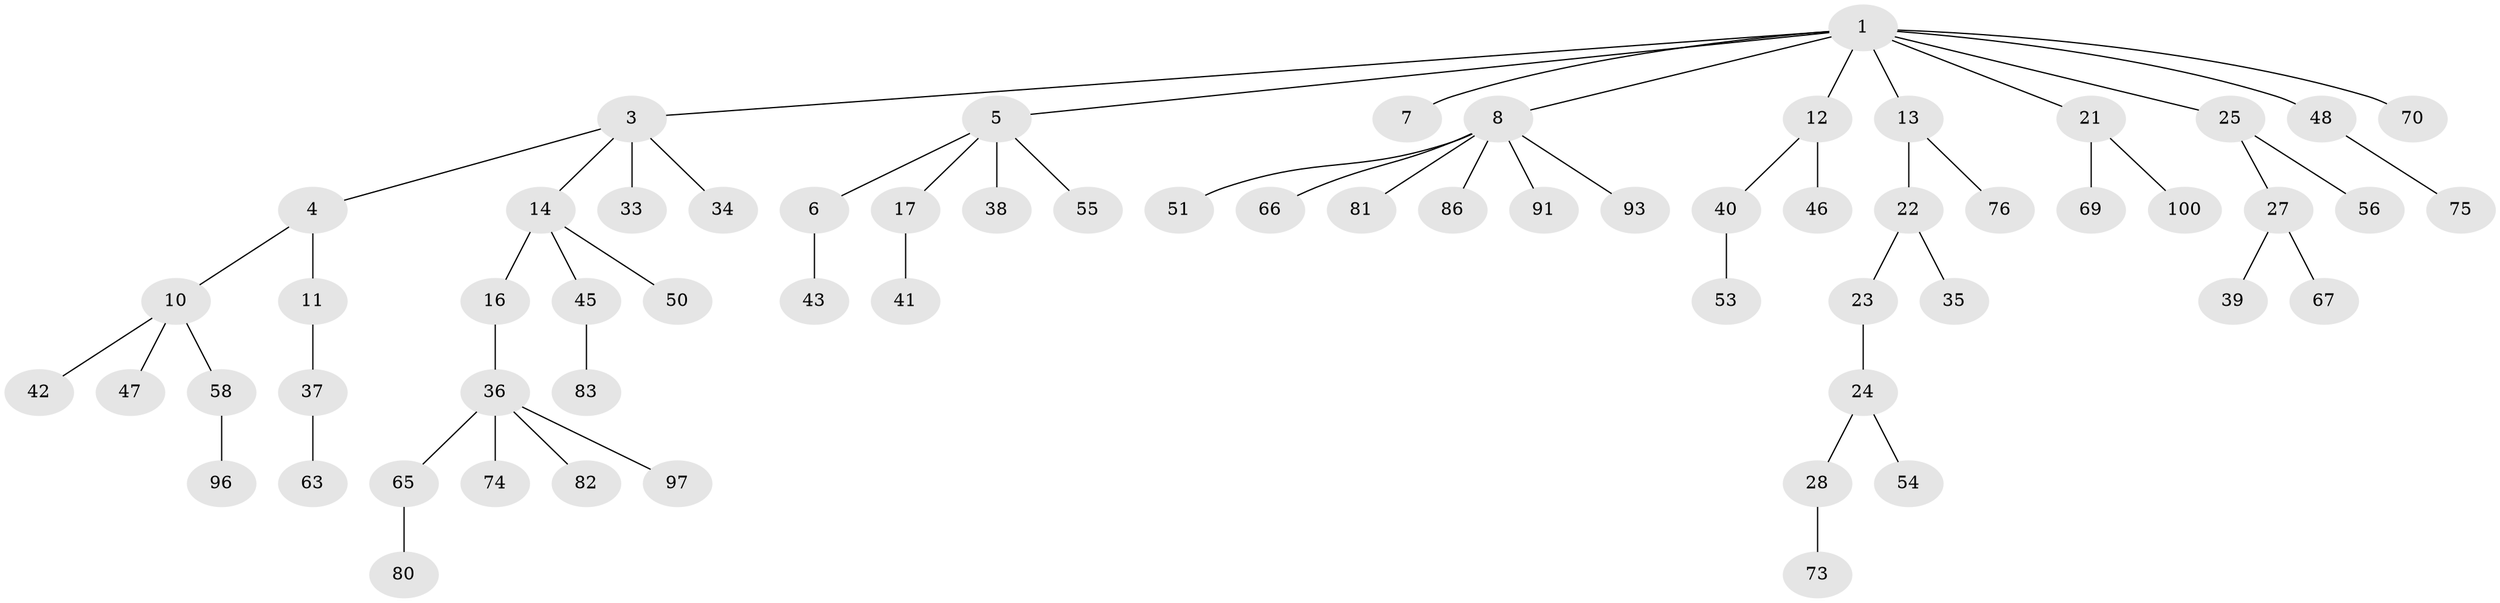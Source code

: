 // original degree distribution, {4: 0.1, 8: 0.01, 5: 0.04, 3: 0.11, 2: 0.23, 1: 0.51}
// Generated by graph-tools (version 1.1) at 2025/11/02/21/25 10:11:10]
// undirected, 63 vertices, 62 edges
graph export_dot {
graph [start="1"]
  node [color=gray90,style=filled];
  1 [super="+2"];
  3 [super="+9"];
  4 [super="+95"];
  5 [super="+15"];
  6 [super="+77"];
  7 [super="+19"];
  8 [super="+18"];
  10 [super="+30"];
  11 [super="+32"];
  12 [super="+20"];
  13 [super="+62"];
  14;
  16 [super="+89"];
  17 [super="+87"];
  21 [super="+29"];
  22 [super="+90"];
  23 [super="+26"];
  24 [super="+52"];
  25;
  27 [super="+98"];
  28 [super="+31"];
  33 [super="+88"];
  34;
  35 [super="+44"];
  36 [super="+49"];
  37 [super="+64"];
  38;
  39;
  40 [super="+99"];
  41 [super="+60"];
  42;
  43;
  45 [super="+72"];
  46 [super="+59"];
  47 [super="+71"];
  48 [super="+61"];
  50 [super="+57"];
  51;
  53;
  54;
  55 [super="+78"];
  56 [super="+68"];
  58 [super="+85"];
  63;
  65 [super="+79"];
  66;
  67 [super="+84"];
  69;
  70 [super="+94"];
  73;
  74;
  75 [super="+92"];
  76;
  80;
  81;
  82;
  83;
  86;
  91;
  93;
  96;
  97;
  100;
  1 -- 5;
  1 -- 8;
  1 -- 70;
  1 -- 3;
  1 -- 7;
  1 -- 12;
  1 -- 13;
  1 -- 48;
  1 -- 21;
  1 -- 25;
  3 -- 4;
  3 -- 14;
  3 -- 33;
  3 -- 34;
  4 -- 10;
  4 -- 11;
  5 -- 6;
  5 -- 38;
  5 -- 55;
  5 -- 17;
  6 -- 43;
  8 -- 81;
  8 -- 93;
  8 -- 66;
  8 -- 51;
  8 -- 86;
  8 -- 91;
  10 -- 42;
  10 -- 47;
  10 -- 58;
  11 -- 37;
  12 -- 40;
  12 -- 46;
  13 -- 22;
  13 -- 76;
  14 -- 16;
  14 -- 45;
  14 -- 50;
  16 -- 36;
  17 -- 41;
  21 -- 100;
  21 -- 69;
  22 -- 23;
  22 -- 35;
  23 -- 24;
  24 -- 28;
  24 -- 54;
  25 -- 27;
  25 -- 56;
  27 -- 39;
  27 -- 67;
  28 -- 73;
  36 -- 65;
  36 -- 82;
  36 -- 97;
  36 -- 74;
  37 -- 63;
  40 -- 53;
  45 -- 83;
  48 -- 75;
  58 -- 96;
  65 -- 80;
}

